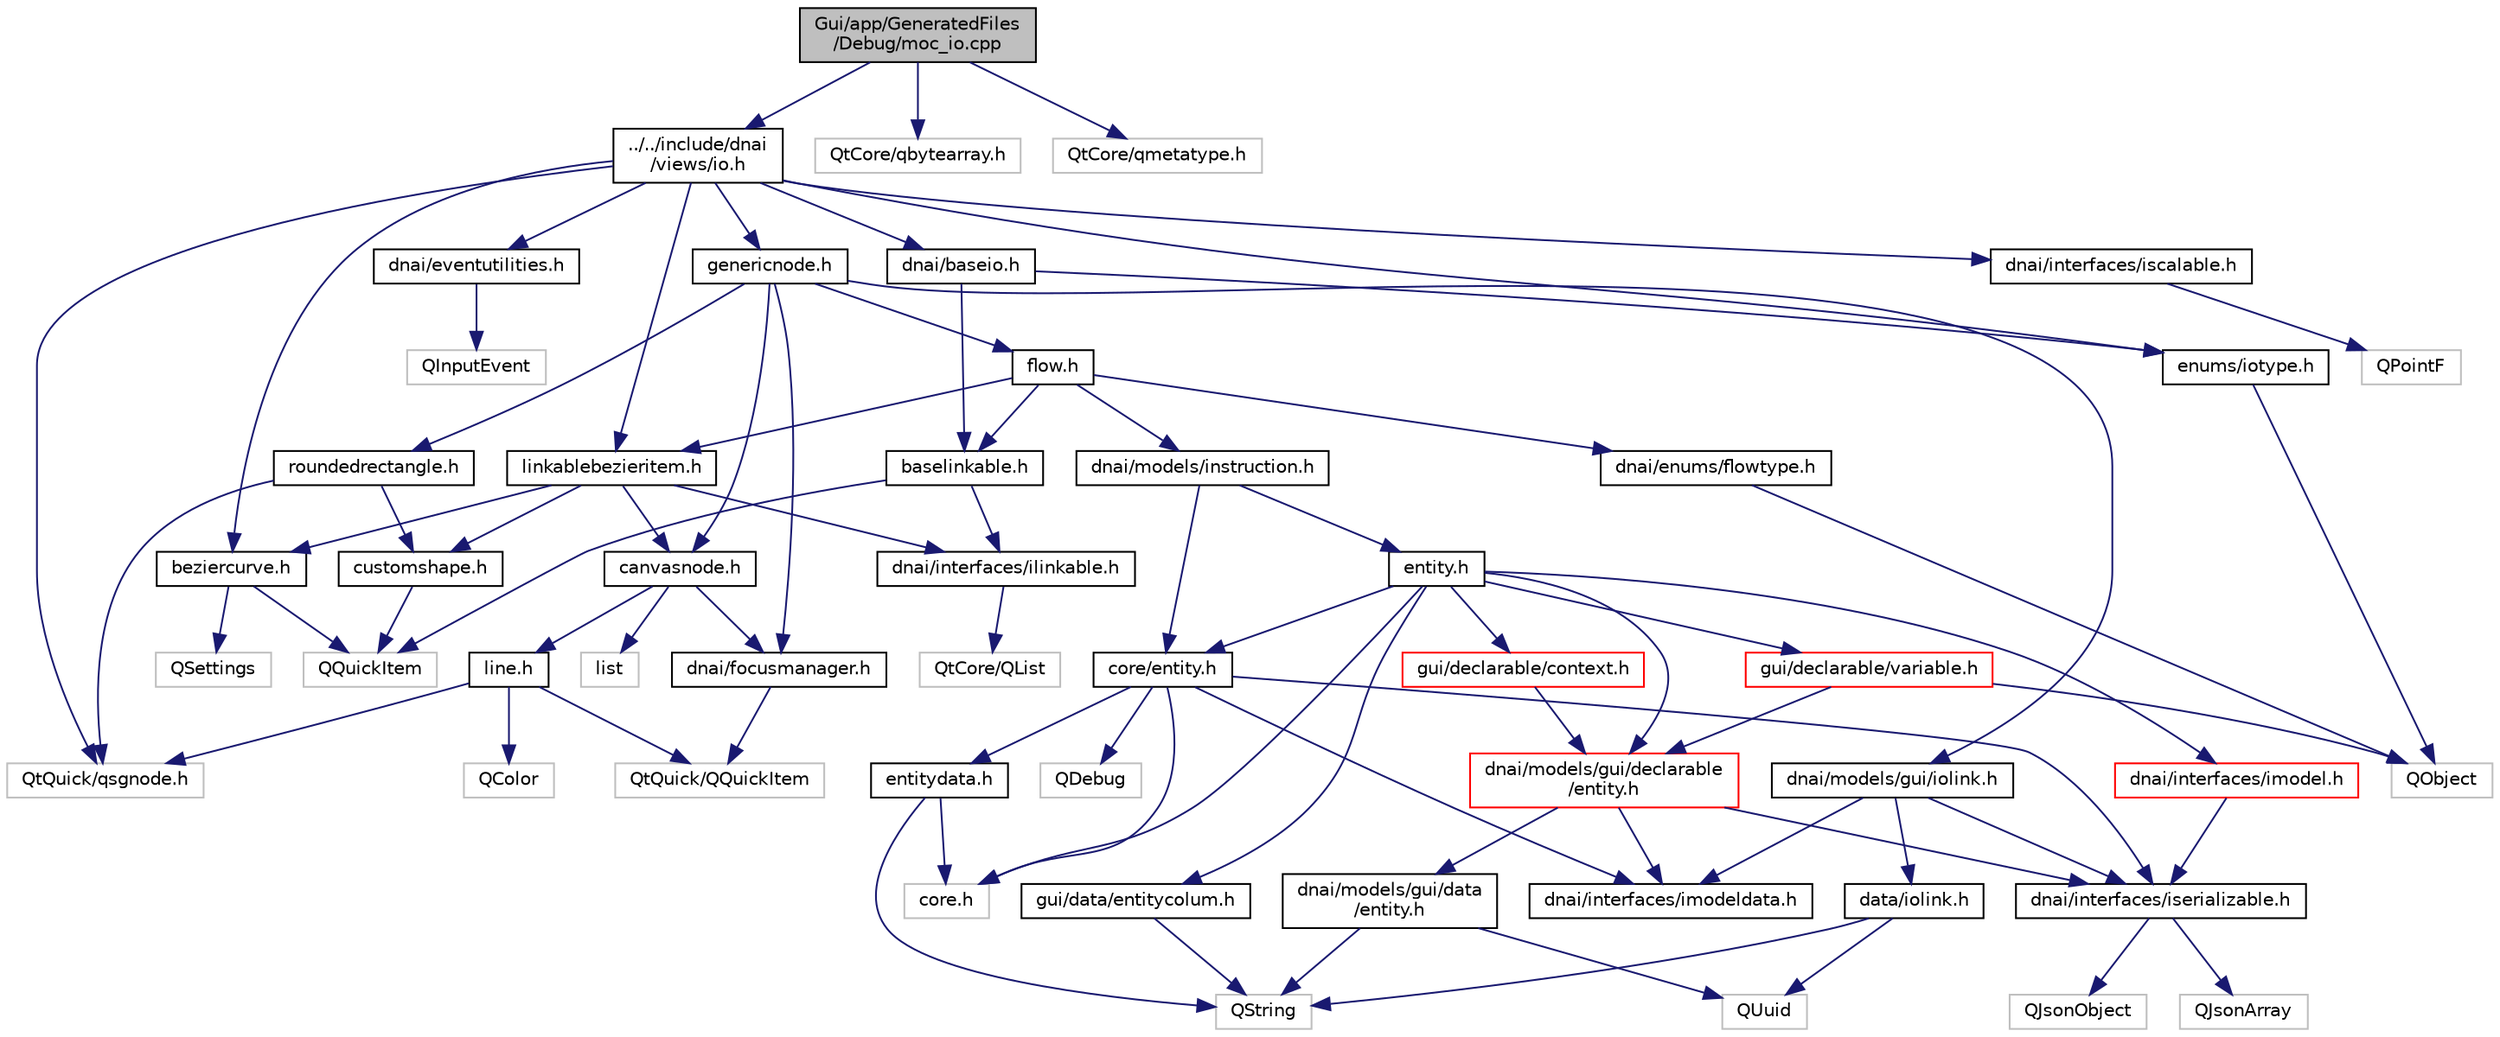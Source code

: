 digraph "Gui/app/GeneratedFiles/Debug/moc_io.cpp"
{
  edge [fontname="Helvetica",fontsize="10",labelfontname="Helvetica",labelfontsize="10"];
  node [fontname="Helvetica",fontsize="10",shape=record];
  Node1 [label="Gui/app/GeneratedFiles\l/Debug/moc_io.cpp",height=0.2,width=0.4,color="black", fillcolor="grey75", style="filled", fontcolor="black"];
  Node1 -> Node2 [color="midnightblue",fontsize="10",style="solid",fontname="Helvetica"];
  Node2 [label="../../include/dnai\l/views/io.h",height=0.2,width=0.4,color="black", fillcolor="white", style="filled",URL="$io_8h.html"];
  Node2 -> Node3 [color="midnightblue",fontsize="10",style="solid",fontname="Helvetica"];
  Node3 [label="QtQuick/qsgnode.h",height=0.2,width=0.4,color="grey75", fillcolor="white", style="filled"];
  Node2 -> Node4 [color="midnightblue",fontsize="10",style="solid",fontname="Helvetica"];
  Node4 [label="dnai/baseio.h",height=0.2,width=0.4,color="black", fillcolor="white", style="filled",URL="$baseio_8h.html"];
  Node4 -> Node5 [color="midnightblue",fontsize="10",style="solid",fontname="Helvetica"];
  Node5 [label="baselinkable.h",height=0.2,width=0.4,color="black", fillcolor="white", style="filled",URL="$baselinkable_8h.html"];
  Node5 -> Node6 [color="midnightblue",fontsize="10",style="solid",fontname="Helvetica"];
  Node6 [label="QQuickItem",height=0.2,width=0.4,color="grey75", fillcolor="white", style="filled"];
  Node5 -> Node7 [color="midnightblue",fontsize="10",style="solid",fontname="Helvetica"];
  Node7 [label="dnai/interfaces/ilinkable.h",height=0.2,width=0.4,color="black", fillcolor="white", style="filled",URL="$ilinkable_8h.html"];
  Node7 -> Node8 [color="midnightblue",fontsize="10",style="solid",fontname="Helvetica"];
  Node8 [label="QtCore/QList",height=0.2,width=0.4,color="grey75", fillcolor="white", style="filled"];
  Node4 -> Node9 [color="midnightblue",fontsize="10",style="solid",fontname="Helvetica"];
  Node9 [label="enums/iotype.h",height=0.2,width=0.4,color="black", fillcolor="white", style="filled",URL="$iotype_8h.html"];
  Node9 -> Node10 [color="midnightblue",fontsize="10",style="solid",fontname="Helvetica"];
  Node10 [label="QObject",height=0.2,width=0.4,color="grey75", fillcolor="white", style="filled"];
  Node2 -> Node11 [color="midnightblue",fontsize="10",style="solid",fontname="Helvetica"];
  Node11 [label="dnai/eventutilities.h",height=0.2,width=0.4,color="black", fillcolor="white", style="filled",URL="$eventutilities_8h.html"];
  Node11 -> Node12 [color="midnightblue",fontsize="10",style="solid",fontname="Helvetica"];
  Node12 [label="QInputEvent",height=0.2,width=0.4,color="grey75", fillcolor="white", style="filled"];
  Node2 -> Node13 [color="midnightblue",fontsize="10",style="solid",fontname="Helvetica"];
  Node13 [label="beziercurve.h",height=0.2,width=0.4,color="black", fillcolor="white", style="filled",URL="$beziercurve_8h.html"];
  Node13 -> Node14 [color="midnightblue",fontsize="10",style="solid",fontname="Helvetica"];
  Node14 [label="QSettings",height=0.2,width=0.4,color="grey75", fillcolor="white", style="filled"];
  Node13 -> Node6 [color="midnightblue",fontsize="10",style="solid",fontname="Helvetica"];
  Node2 -> Node15 [color="midnightblue",fontsize="10",style="solid",fontname="Helvetica"];
  Node15 [label="genericnode.h",height=0.2,width=0.4,color="black", fillcolor="white", style="filled",URL="$genericnode_8h.html"];
  Node15 -> Node16 [color="midnightblue",fontsize="10",style="solid",fontname="Helvetica"];
  Node16 [label="roundedrectangle.h",height=0.2,width=0.4,color="black", fillcolor="white", style="filled",URL="$roundedrectangle_8h.html"];
  Node16 -> Node3 [color="midnightblue",fontsize="10",style="solid",fontname="Helvetica"];
  Node16 -> Node17 [color="midnightblue",fontsize="10",style="solid",fontname="Helvetica"];
  Node17 [label="customshape.h",height=0.2,width=0.4,color="black", fillcolor="white", style="filled",URL="$customshape_8h.html"];
  Node17 -> Node6 [color="midnightblue",fontsize="10",style="solid",fontname="Helvetica"];
  Node15 -> Node18 [color="midnightblue",fontsize="10",style="solid",fontname="Helvetica"];
  Node18 [label="flow.h",height=0.2,width=0.4,color="black", fillcolor="white", style="filled",URL="$views_2flow_8h.html"];
  Node18 -> Node19 [color="midnightblue",fontsize="10",style="solid",fontname="Helvetica"];
  Node19 [label="linkablebezieritem.h",height=0.2,width=0.4,color="black", fillcolor="white", style="filled",URL="$views_2linkablebezieritem_8h.html"];
  Node19 -> Node17 [color="midnightblue",fontsize="10",style="solid",fontname="Helvetica"];
  Node19 -> Node13 [color="midnightblue",fontsize="10",style="solid",fontname="Helvetica"];
  Node19 -> Node20 [color="midnightblue",fontsize="10",style="solid",fontname="Helvetica"];
  Node20 [label="canvasnode.h",height=0.2,width=0.4,color="black", fillcolor="white", style="filled",URL="$canvasnode_8h.html"];
  Node20 -> Node21 [color="midnightblue",fontsize="10",style="solid",fontname="Helvetica"];
  Node21 [label="list",height=0.2,width=0.4,color="grey75", fillcolor="white", style="filled"];
  Node20 -> Node22 [color="midnightblue",fontsize="10",style="solid",fontname="Helvetica"];
  Node22 [label="line.h",height=0.2,width=0.4,color="black", fillcolor="white", style="filled",URL="$line_8h.html"];
  Node22 -> Node23 [color="midnightblue",fontsize="10",style="solid",fontname="Helvetica"];
  Node23 [label="QtQuick/QQuickItem",height=0.2,width=0.4,color="grey75", fillcolor="white", style="filled"];
  Node22 -> Node3 [color="midnightblue",fontsize="10",style="solid",fontname="Helvetica"];
  Node22 -> Node24 [color="midnightblue",fontsize="10",style="solid",fontname="Helvetica"];
  Node24 [label="QColor",height=0.2,width=0.4,color="grey75", fillcolor="white", style="filled"];
  Node20 -> Node25 [color="midnightblue",fontsize="10",style="solid",fontname="Helvetica"];
  Node25 [label="dnai/focusmanager.h",height=0.2,width=0.4,color="black", fillcolor="white", style="filled",URL="$focusmanager_8h.html"];
  Node25 -> Node23 [color="midnightblue",fontsize="10",style="solid",fontname="Helvetica"];
  Node19 -> Node7 [color="midnightblue",fontsize="10",style="solid",fontname="Helvetica"];
  Node18 -> Node5 [color="midnightblue",fontsize="10",style="solid",fontname="Helvetica"];
  Node18 -> Node26 [color="midnightblue",fontsize="10",style="solid",fontname="Helvetica"];
  Node26 [label="dnai/enums/flowtype.h",height=0.2,width=0.4,color="black", fillcolor="white", style="filled",URL="$flowtype_8h.html"];
  Node26 -> Node10 [color="midnightblue",fontsize="10",style="solid",fontname="Helvetica"];
  Node18 -> Node27 [color="midnightblue",fontsize="10",style="solid",fontname="Helvetica"];
  Node27 [label="dnai/models/instruction.h",height=0.2,width=0.4,color="black", fillcolor="white", style="filled",URL="$instruction_8h.html"];
  Node27 -> Node28 [color="midnightblue",fontsize="10",style="solid",fontname="Helvetica"];
  Node28 [label="core/entity.h",height=0.2,width=0.4,color="black", fillcolor="white", style="filled",URL="$core_2entity_8h.html"];
  Node28 -> Node29 [color="midnightblue",fontsize="10",style="solid",fontname="Helvetica"];
  Node29 [label="QDebug",height=0.2,width=0.4,color="grey75", fillcolor="white", style="filled"];
  Node28 -> Node30 [color="midnightblue",fontsize="10",style="solid",fontname="Helvetica"];
  Node30 [label="core.h",height=0.2,width=0.4,color="grey75", fillcolor="white", style="filled"];
  Node28 -> Node31 [color="midnightblue",fontsize="10",style="solid",fontname="Helvetica"];
  Node31 [label="entitydata.h",height=0.2,width=0.4,color="black", fillcolor="white", style="filled",URL="$entitydata_8h.html"];
  Node31 -> Node32 [color="midnightblue",fontsize="10",style="solid",fontname="Helvetica"];
  Node32 [label="QString",height=0.2,width=0.4,color="grey75", fillcolor="white", style="filled"];
  Node31 -> Node30 [color="midnightblue",fontsize="10",style="solid",fontname="Helvetica"];
  Node28 -> Node33 [color="midnightblue",fontsize="10",style="solid",fontname="Helvetica"];
  Node33 [label="dnai/interfaces/imodeldata.h",height=0.2,width=0.4,color="black", fillcolor="white", style="filled",URL="$imodeldata_8h.html"];
  Node28 -> Node34 [color="midnightblue",fontsize="10",style="solid",fontname="Helvetica"];
  Node34 [label="dnai/interfaces/iserializable.h",height=0.2,width=0.4,color="black", fillcolor="white", style="filled",URL="$iserializable_8h.html"];
  Node34 -> Node35 [color="midnightblue",fontsize="10",style="solid",fontname="Helvetica"];
  Node35 [label="QJsonObject",height=0.2,width=0.4,color="grey75", fillcolor="white", style="filled"];
  Node34 -> Node36 [color="midnightblue",fontsize="10",style="solid",fontname="Helvetica"];
  Node36 [label="QJsonArray",height=0.2,width=0.4,color="grey75", fillcolor="white", style="filled"];
  Node27 -> Node37 [color="midnightblue",fontsize="10",style="solid",fontname="Helvetica"];
  Node37 [label="entity.h",height=0.2,width=0.4,color="black", fillcolor="white", style="filled",URL="$entity_8h.html"];
  Node37 -> Node28 [color="midnightblue",fontsize="10",style="solid",fontname="Helvetica"];
  Node37 -> Node38 [color="midnightblue",fontsize="10",style="solid",fontname="Helvetica"];
  Node38 [label="dnai/models/gui/declarable\l/entity.h",height=0.2,width=0.4,color="red", fillcolor="white", style="filled",URL="$gui_2declarable_2entity_8h.html"];
  Node38 -> Node33 [color="midnightblue",fontsize="10",style="solid",fontname="Helvetica"];
  Node38 -> Node34 [color="midnightblue",fontsize="10",style="solid",fontname="Helvetica"];
  Node38 -> Node39 [color="midnightblue",fontsize="10",style="solid",fontname="Helvetica"];
  Node39 [label="dnai/models/gui/data\l/entity.h",height=0.2,width=0.4,color="black", fillcolor="white", style="filled",URL="$gui_2data_2entity_8h.html"];
  Node39 -> Node32 [color="midnightblue",fontsize="10",style="solid",fontname="Helvetica"];
  Node39 -> Node40 [color="midnightblue",fontsize="10",style="solid",fontname="Helvetica"];
  Node40 [label="QUuid",height=0.2,width=0.4,color="grey75", fillcolor="white", style="filled"];
  Node37 -> Node30 [color="midnightblue",fontsize="10",style="solid",fontname="Helvetica"];
  Node37 -> Node41 [color="midnightblue",fontsize="10",style="solid",fontname="Helvetica"];
  Node41 [label="dnai/interfaces/imodel.h",height=0.2,width=0.4,color="red", fillcolor="white", style="filled",URL="$imodel_8h.html"];
  Node41 -> Node34 [color="midnightblue",fontsize="10",style="solid",fontname="Helvetica"];
  Node37 -> Node42 [color="midnightblue",fontsize="10",style="solid",fontname="Helvetica"];
  Node42 [label="gui/data/entitycolum.h",height=0.2,width=0.4,color="black", fillcolor="white", style="filled",URL="$entitycolum_8h.html"];
  Node42 -> Node32 [color="midnightblue",fontsize="10",style="solid",fontname="Helvetica"];
  Node37 -> Node43 [color="midnightblue",fontsize="10",style="solid",fontname="Helvetica"];
  Node43 [label="gui/declarable/variable.h",height=0.2,width=0.4,color="red", fillcolor="white", style="filled",URL="$declarable_2variable_8h.html"];
  Node43 -> Node10 [color="midnightblue",fontsize="10",style="solid",fontname="Helvetica"];
  Node43 -> Node38 [color="midnightblue",fontsize="10",style="solid",fontname="Helvetica"];
  Node37 -> Node44 [color="midnightblue",fontsize="10",style="solid",fontname="Helvetica"];
  Node44 [label="gui/declarable/context.h",height=0.2,width=0.4,color="red", fillcolor="white", style="filled",URL="$declarable_2context_8h.html"];
  Node44 -> Node38 [color="midnightblue",fontsize="10",style="solid",fontname="Helvetica"];
  Node15 -> Node20 [color="midnightblue",fontsize="10",style="solid",fontname="Helvetica"];
  Node15 -> Node25 [color="midnightblue",fontsize="10",style="solid",fontname="Helvetica"];
  Node15 -> Node45 [color="midnightblue",fontsize="10",style="solid",fontname="Helvetica"];
  Node45 [label="dnai/models/gui/iolink.h",height=0.2,width=0.4,color="black", fillcolor="white", style="filled",URL="$iolink_8h.html"];
  Node45 -> Node33 [color="midnightblue",fontsize="10",style="solid",fontname="Helvetica"];
  Node45 -> Node34 [color="midnightblue",fontsize="10",style="solid",fontname="Helvetica"];
  Node45 -> Node46 [color="midnightblue",fontsize="10",style="solid",fontname="Helvetica"];
  Node46 [label="data/iolink.h",height=0.2,width=0.4,color="black", fillcolor="white", style="filled",URL="$data_2iolink_8h.html"];
  Node46 -> Node32 [color="midnightblue",fontsize="10",style="solid",fontname="Helvetica"];
  Node46 -> Node40 [color="midnightblue",fontsize="10",style="solid",fontname="Helvetica"];
  Node2 -> Node19 [color="midnightblue",fontsize="10",style="solid",fontname="Helvetica"];
  Node2 -> Node47 [color="midnightblue",fontsize="10",style="solid",fontname="Helvetica"];
  Node47 [label="dnai/interfaces/iscalable.h",height=0.2,width=0.4,color="black", fillcolor="white", style="filled",URL="$iscalable_8h.html"];
  Node47 -> Node48 [color="midnightblue",fontsize="10",style="solid",fontname="Helvetica"];
  Node48 [label="QPointF",height=0.2,width=0.4,color="grey75", fillcolor="white", style="filled"];
  Node2 -> Node9 [color="midnightblue",fontsize="10",style="solid",fontname="Helvetica"];
  Node1 -> Node49 [color="midnightblue",fontsize="10",style="solid",fontname="Helvetica"];
  Node49 [label="QtCore/qbytearray.h",height=0.2,width=0.4,color="grey75", fillcolor="white", style="filled"];
  Node1 -> Node50 [color="midnightblue",fontsize="10",style="solid",fontname="Helvetica"];
  Node50 [label="QtCore/qmetatype.h",height=0.2,width=0.4,color="grey75", fillcolor="white", style="filled"];
}
